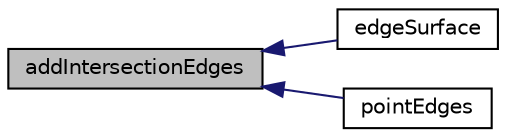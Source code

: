 digraph "addIntersectionEdges"
{
  bgcolor="transparent";
  edge [fontname="Helvetica",fontsize="10",labelfontname="Helvetica",labelfontsize="10"];
  node [fontname="Helvetica",fontsize="10",shape=record];
  rankdir="LR";
  Node403 [label="addIntersectionEdges",height=0.2,width=0.4,color="black", fillcolor="grey75", style="filled", fontcolor="black"];
  Node403 -> Node404 [dir="back",color="midnightblue",fontsize="10",style="solid",fontname="Helvetica"];
  Node404 [label="edgeSurface",height=0.2,width=0.4,color="black",URL="$a26625.html#abe6268d682c2dab294acf2175f47ca38",tooltip="Construct from surface and intersection description. "];
  Node403 -> Node405 [dir="back",color="midnightblue",fontsize="10",style="solid",fontname="Helvetica"];
  Node405 [label="pointEdges",height=0.2,width=0.4,color="black",URL="$a26625.html#a449a99316a4e5d1ce0ebe46e0ccd8098",tooltip="Point to edge addressing. "];
}
